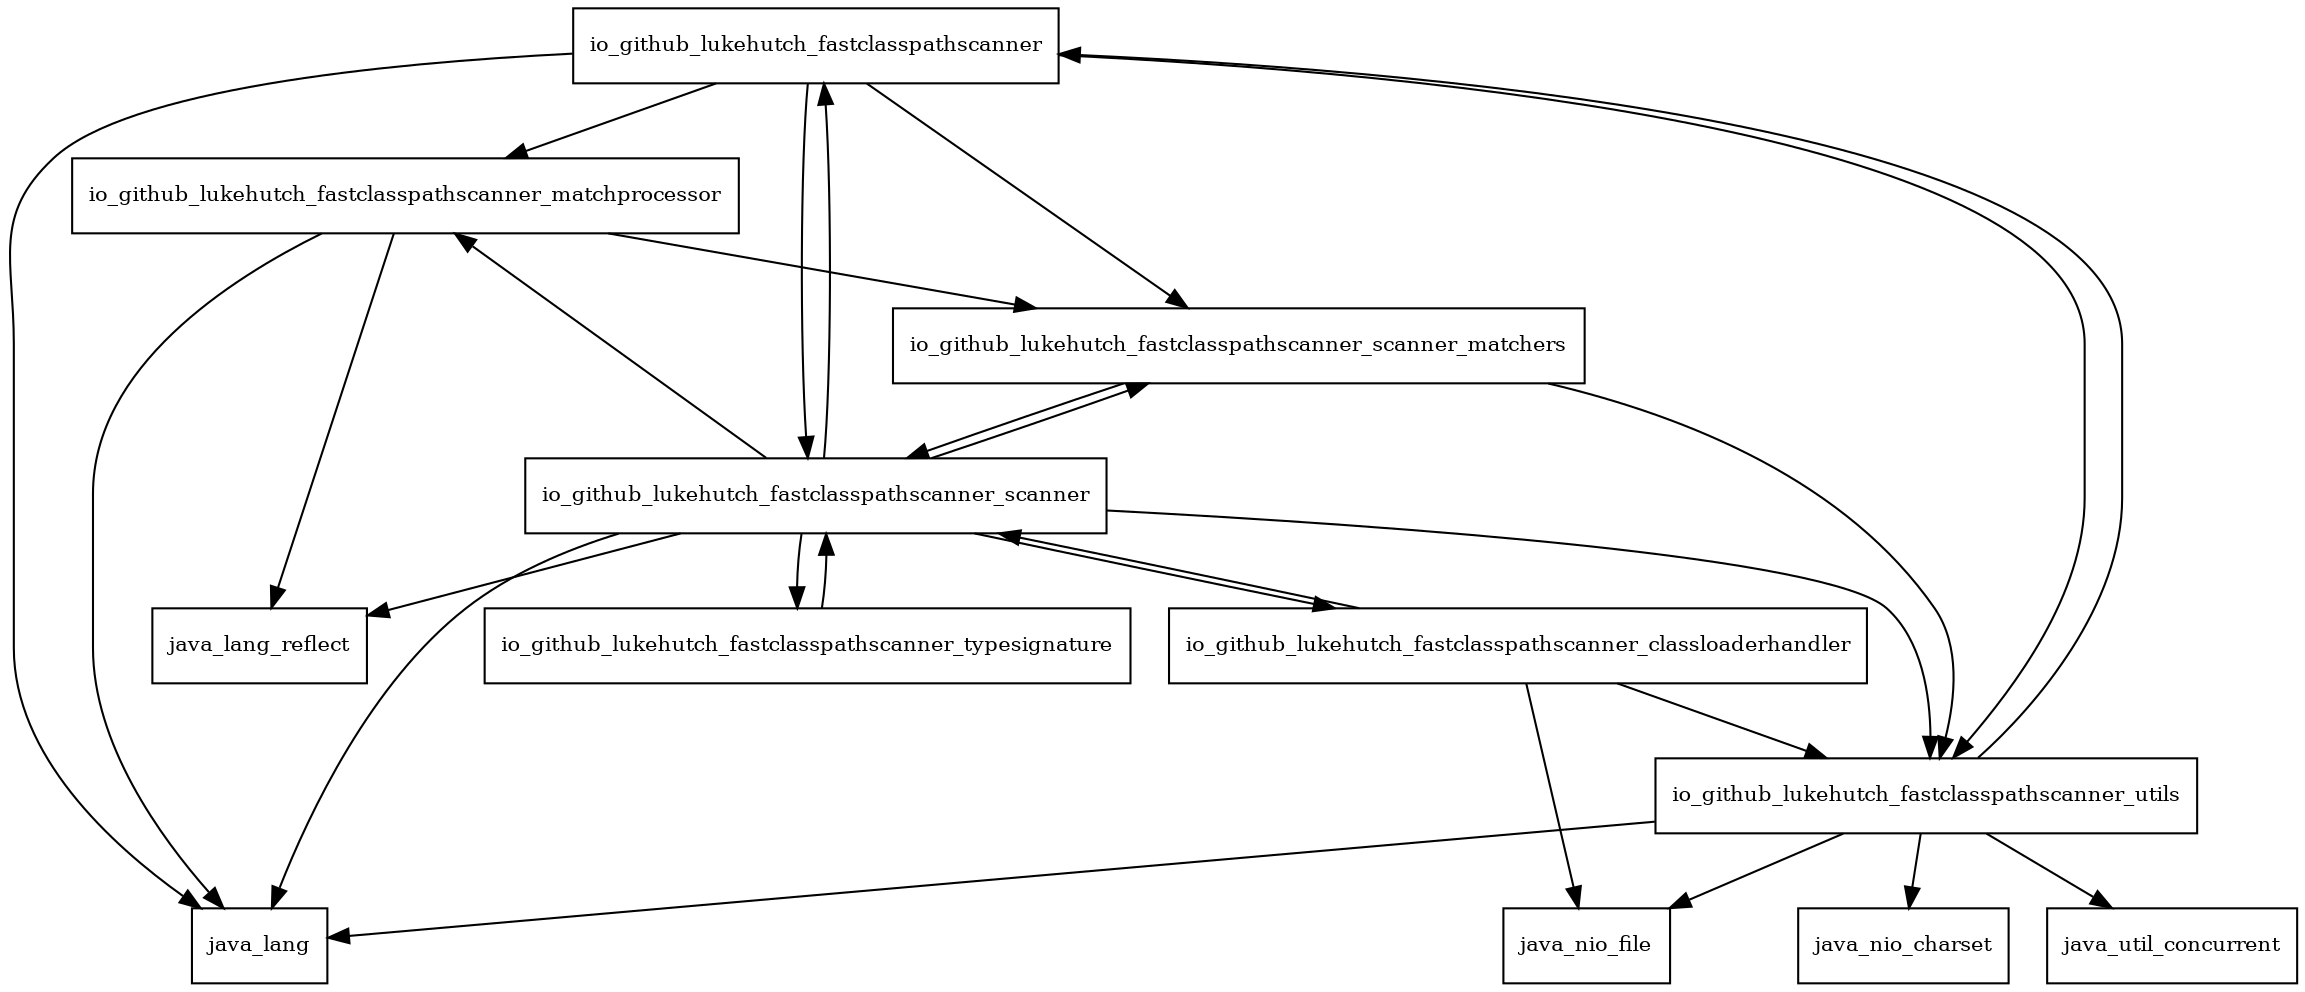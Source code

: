 digraph fast_classpath_scanner_2_21_package_dependencies {
  node [shape = box, fontsize=10.0];
  io_github_lukehutch_fastclasspathscanner -> io_github_lukehutch_fastclasspathscanner_matchprocessor;
  io_github_lukehutch_fastclasspathscanner -> io_github_lukehutch_fastclasspathscanner_scanner;
  io_github_lukehutch_fastclasspathscanner -> io_github_lukehutch_fastclasspathscanner_scanner_matchers;
  io_github_lukehutch_fastclasspathscanner -> io_github_lukehutch_fastclasspathscanner_utils;
  io_github_lukehutch_fastclasspathscanner -> java_lang;
  io_github_lukehutch_fastclasspathscanner_classloaderhandler -> io_github_lukehutch_fastclasspathscanner_scanner;
  io_github_lukehutch_fastclasspathscanner_classloaderhandler -> io_github_lukehutch_fastclasspathscanner_utils;
  io_github_lukehutch_fastclasspathscanner_classloaderhandler -> java_nio_file;
  io_github_lukehutch_fastclasspathscanner_matchprocessor -> io_github_lukehutch_fastclasspathscanner_scanner_matchers;
  io_github_lukehutch_fastclasspathscanner_matchprocessor -> java_lang;
  io_github_lukehutch_fastclasspathscanner_matchprocessor -> java_lang_reflect;
  io_github_lukehutch_fastclasspathscanner_scanner -> io_github_lukehutch_fastclasspathscanner;
  io_github_lukehutch_fastclasspathscanner_scanner -> io_github_lukehutch_fastclasspathscanner_classloaderhandler;
  io_github_lukehutch_fastclasspathscanner_scanner -> io_github_lukehutch_fastclasspathscanner_matchprocessor;
  io_github_lukehutch_fastclasspathscanner_scanner -> io_github_lukehutch_fastclasspathscanner_scanner_matchers;
  io_github_lukehutch_fastclasspathscanner_scanner -> io_github_lukehutch_fastclasspathscanner_typesignature;
  io_github_lukehutch_fastclasspathscanner_scanner -> io_github_lukehutch_fastclasspathscanner_utils;
  io_github_lukehutch_fastclasspathscanner_scanner -> java_lang;
  io_github_lukehutch_fastclasspathscanner_scanner -> java_lang_reflect;
  io_github_lukehutch_fastclasspathscanner_scanner_matchers -> io_github_lukehutch_fastclasspathscanner_scanner;
  io_github_lukehutch_fastclasspathscanner_scanner_matchers -> io_github_lukehutch_fastclasspathscanner_utils;
  io_github_lukehutch_fastclasspathscanner_typesignature -> io_github_lukehutch_fastclasspathscanner_scanner;
  io_github_lukehutch_fastclasspathscanner_utils -> io_github_lukehutch_fastclasspathscanner;
  io_github_lukehutch_fastclasspathscanner_utils -> java_lang;
  io_github_lukehutch_fastclasspathscanner_utils -> java_nio_charset;
  io_github_lukehutch_fastclasspathscanner_utils -> java_nio_file;
  io_github_lukehutch_fastclasspathscanner_utils -> java_util_concurrent;
}
